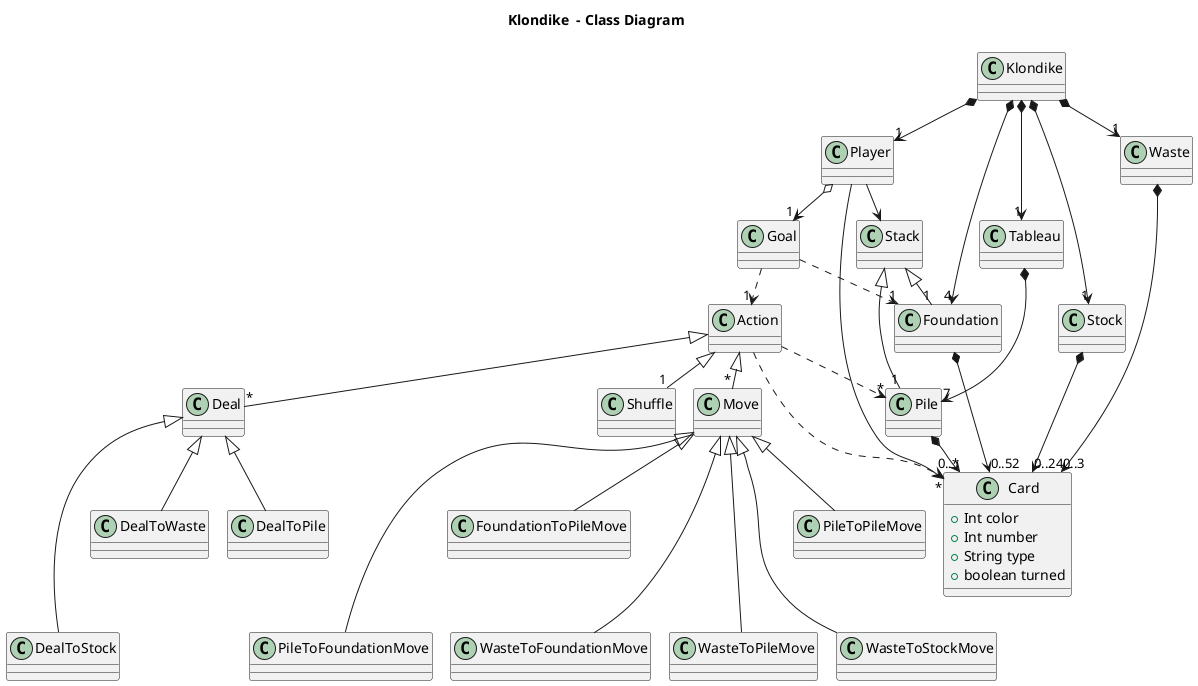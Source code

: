 @startuml Class Diagram
title Klondike  - Class Diagram
!pragma layout smetana

class Klondike
class Player
class Tableau
class Foundation
class Pile
class Stock
class Stack
class Goal
class Card {
  +Int color
  +Int number
  +String type
  +boolean turned
}
class Action
class Shuffle
class Move
class PileToPileMove
class PileToFoundationMove
class FoundationToPileMove
class WasteToFoundationMove
class WasteToPileMove
class WasteToStockMove
class Deal
class DealToPile
class DealToStock
class DealToWaste


Klondike *-down-> "1" Player
Klondike *-down-> "4" Foundation
Klondike *-down-> "1" Tableau
Klondike *-down-> "1" Stock
Klondike *-down-> "1" Waste

Foundation *-down-> "0..52" Card

Tableau *-down-> "7" Pile
Pile *-down-> "0..*" Card

Stock *-down-> "0..24" Card
Waste *-down-> "0..3" Card

Player o-down-> "1" Goal
Player -down-> Card
Player -down-> Stack
Goal .down.> "1" Foundation

Goal .down.> "1" Action
Action <|-down- "1" Shuffle
Action <|-down- "*" Move
Move <|-down- PileToPileMove
Move <|-down-- PileToFoundationMove
Move <|-down- FoundationToPileMove
Move <|-down-- WasteToPileMove
Move <|-down-- WasteToStockMove
Move <|-down-- WasteToFoundationMove
Action <|-down- "*" Deal
Deal <|-down- DealToPile
Deal <|-down-- DealToStock
Deal <|-down- DealToWaste
Action .down.> "*" Card
Action .down.> "*" Pile

Stack <|-down- "1" Foundation
Stack <|-down- "1" Pile

@enduml
